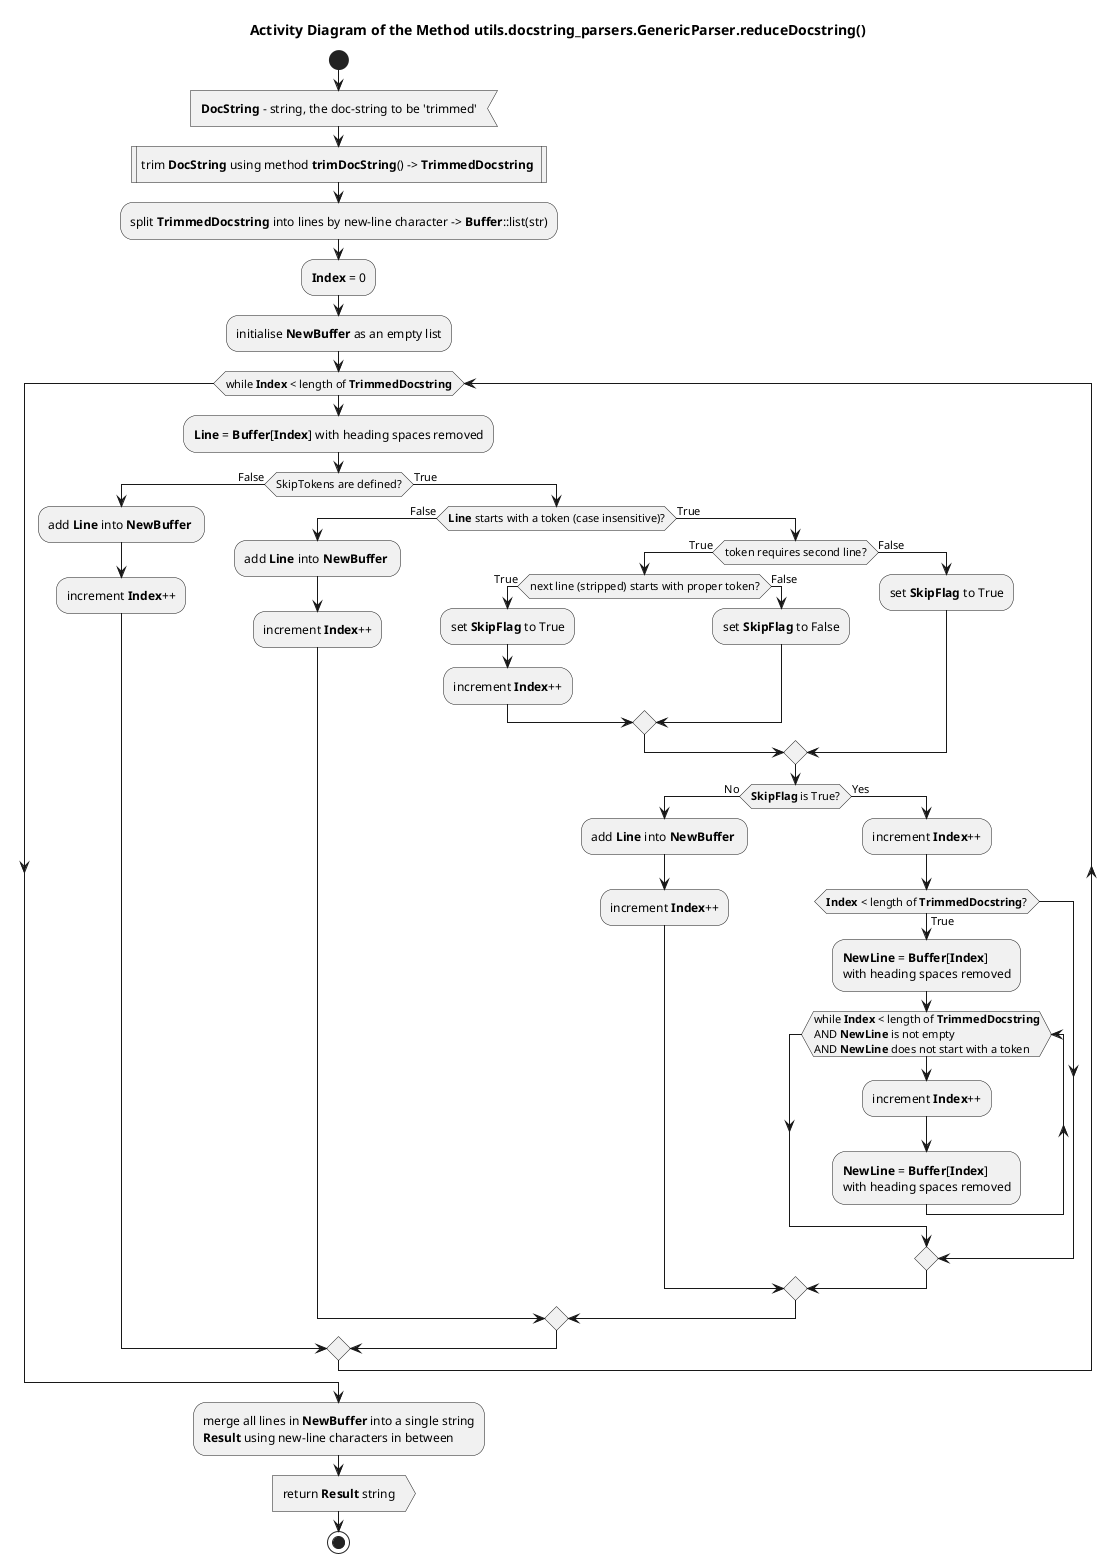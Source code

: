 @startuml

title Activity Diagram of the Method utils.docstring_parsers.GenericParser.reduceDocstring()

start

:<b>DocString</b> - string, the doc-string to be 'trimmed'<

:trim <b>DocString</b> using method <b>trimDocString</b>() -> <b>TrimmedDocstring</b> |

:split <b>TrimmedDocstring</b> into lines by new-line character -> <b>Buffer</b>::list(str);

:<b>Index</b> = 0;

:initialise <b>NewBuffer</b> as an empty list;

while (while <b>Index</b> < length of <b>TrimmedDocstring</b>)
    :<b>Line</b> = <b>Buffer</b>[<b>Index</b>] with heading spaces removed;
    if (SkipTokens are defined?) then (False)
        :add <b>Line</b> into <b>NewBuffer</b> ;
        
        :increment <b>Index</b>++;
    else (True)
        if (<b>Line</b> starts with a token (case insensitive)?) then (False)
            :add <b>Line</b> into <b>NewBuffer</b> ;
            
            :increment <b>Index</b>++;
        else (True)
            if (token requires second line?) then (True)
                if (next line (stripped) starts with proper token?) then (True)
                    :set <b>SkipFlag</b> to True;
                    
                    :increment <b>Index</b>++;
                else (False)
                    :set <b>SkipFlag</b> to False;
                endif
            else (False)
                :set <b>SkipFlag</b> to True;
            endif
            if (<b>SkipFlag</b> is True?) then (No)
                :add <b>Line</b> into <b>NewBuffer</b> ;
                
                :increment <b>Index</b>++;
            else(Yes)
                :increment <b>Index</b>++;
                if (<b>Index</b> < length of <b>TrimmedDocstring</b>?) then (True)
                    :<b>NewLine</b> = <b>Buffer</b>[<b>Index</b>]\nwith heading spaces removed;
                    
                    while (while <b>Index</b> < length of <b>TrimmedDocstring</b>\nAND <b>NewLine</b> is not empty\nAND <b>NewLine</b> does not start with a token)
                        :increment <b>Index</b>++;
                        
                        :<b>NewLine</b> = <b>Buffer</b>[<b>Index</b>]\nwith heading spaces removed;
                    end while
                endif
            endif
        endif
    endif
end while

:merge all lines in <b>NewBuffer</b> into a single string
<b>Result</b> using new-line characters in between;

:return <b>Result</b> string>

stop

@enduml